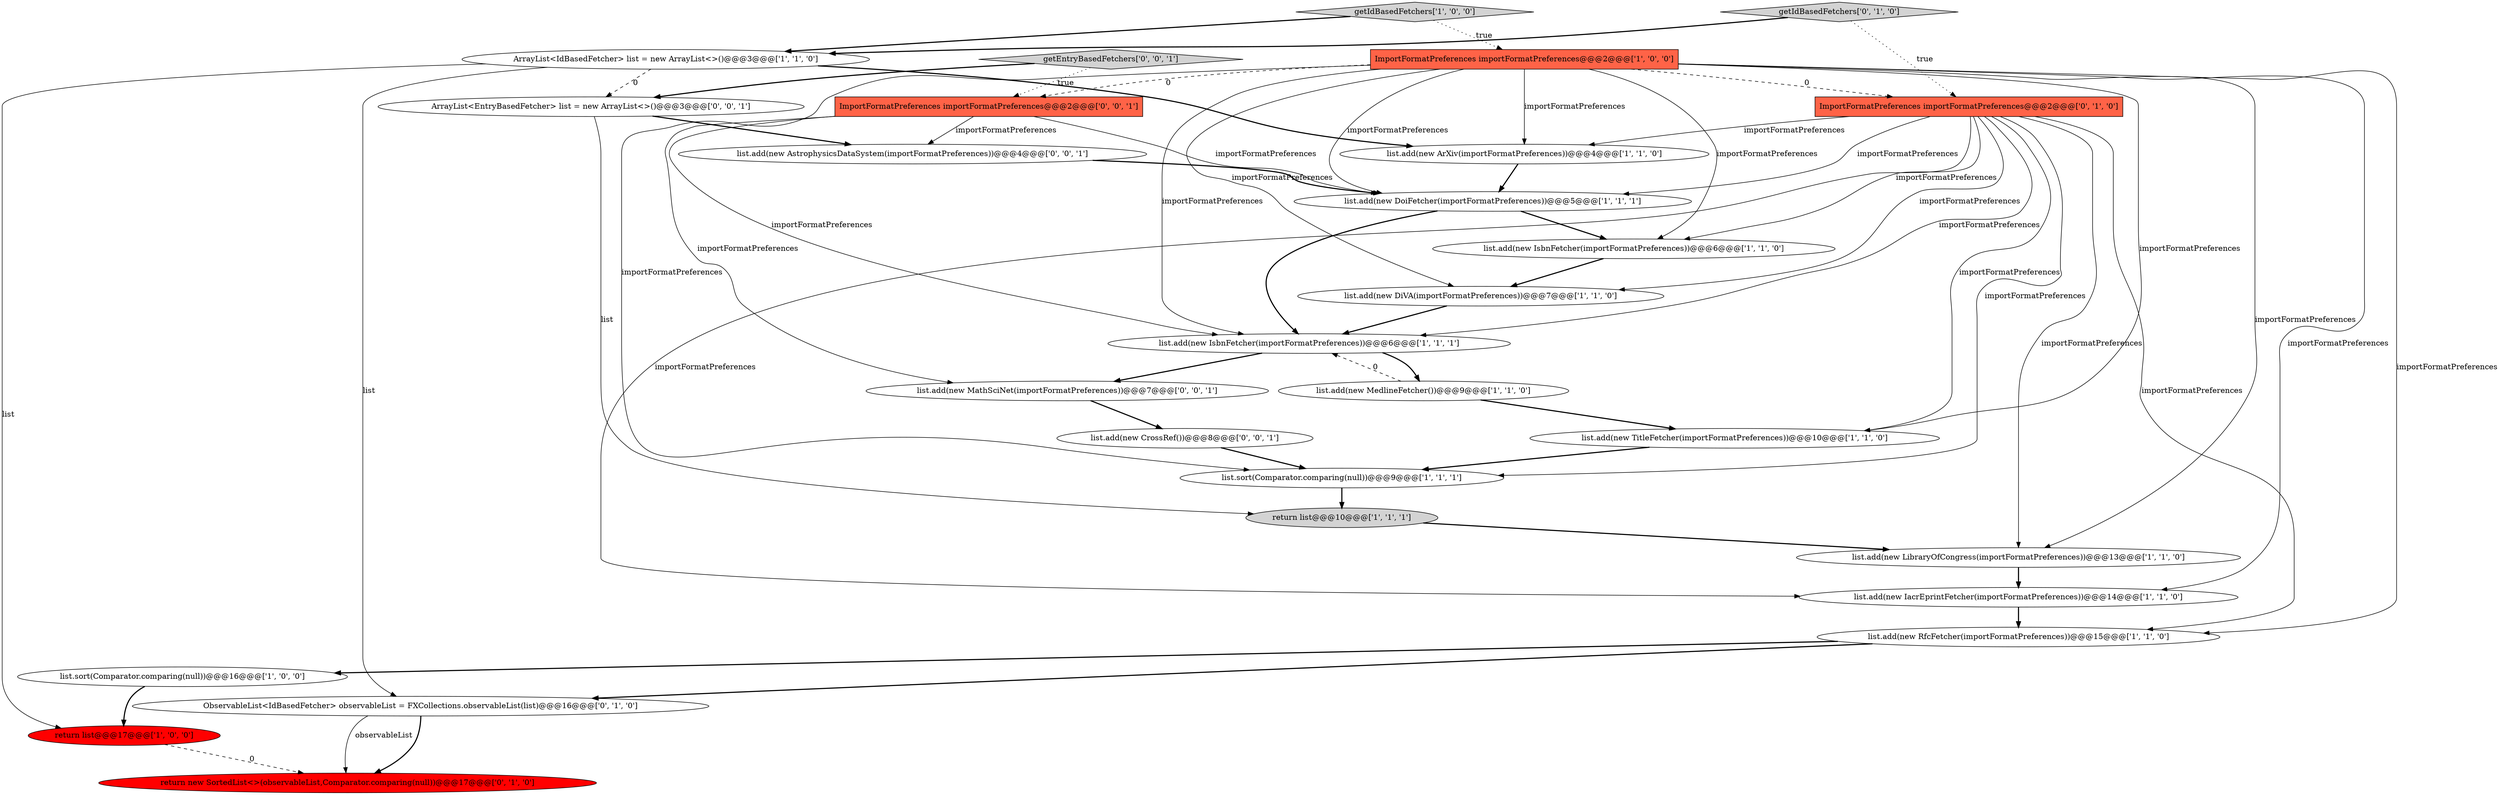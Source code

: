 digraph {
14 [style = filled, label = "getIdBasedFetchers['1', '0', '0']", fillcolor = lightgray, shape = diamond image = "AAA0AAABBB1BBB"];
12 [style = filled, label = "list.add(new ArXiv(importFormatPreferences))@@@4@@@['1', '1', '0']", fillcolor = white, shape = ellipse image = "AAA0AAABBB1BBB"];
24 [style = filled, label = "ImportFormatPreferences importFormatPreferences@@@2@@@['0', '0', '1']", fillcolor = tomato, shape = box image = "AAA0AAABBB3BBB"];
18 [style = filled, label = "getIdBasedFetchers['0', '1', '0']", fillcolor = lightgray, shape = diamond image = "AAA0AAABBB2BBB"];
1 [style = filled, label = "list.add(new RfcFetcher(importFormatPreferences))@@@15@@@['1', '1', '0']", fillcolor = white, shape = ellipse image = "AAA0AAABBB1BBB"];
3 [style = filled, label = "list.add(new MedlineFetcher())@@@9@@@['1', '1', '0']", fillcolor = white, shape = ellipse image = "AAA0AAABBB1BBB"];
5 [style = filled, label = "return list@@@17@@@['1', '0', '0']", fillcolor = red, shape = ellipse image = "AAA1AAABBB1BBB"];
16 [style = filled, label = "list.add(new DiVA(importFormatPreferences))@@@7@@@['1', '1', '0']", fillcolor = white, shape = ellipse image = "AAA0AAABBB1BBB"];
13 [style = filled, label = "ArrayList<IdBasedFetcher> list = new ArrayList<>()@@@3@@@['1', '1', '0']", fillcolor = white, shape = ellipse image = "AAA0AAABBB1BBB"];
25 [style = filled, label = "list.add(new CrossRef())@@@8@@@['0', '0', '1']", fillcolor = white, shape = ellipse image = "AAA0AAABBB3BBB"];
20 [style = filled, label = "ObservableList<IdBasedFetcher> observableList = FXCollections.observableList(list)@@@16@@@['0', '1', '0']", fillcolor = white, shape = ellipse image = "AAA0AAABBB2BBB"];
6 [style = filled, label = "list.add(new TitleFetcher(importFormatPreferences))@@@10@@@['1', '1', '0']", fillcolor = white, shape = ellipse image = "AAA0AAABBB1BBB"];
0 [style = filled, label = "return list@@@10@@@['1', '1', '1']", fillcolor = lightgray, shape = ellipse image = "AAA0AAABBB1BBB"];
21 [style = filled, label = "list.add(new MathSciNet(importFormatPreferences))@@@7@@@['0', '0', '1']", fillcolor = white, shape = ellipse image = "AAA0AAABBB3BBB"];
7 [style = filled, label = "list.add(new IacrEprintFetcher(importFormatPreferences))@@@14@@@['1', '1', '0']", fillcolor = white, shape = ellipse image = "AAA0AAABBB1BBB"];
26 [style = filled, label = "list.add(new AstrophysicsDataSystem(importFormatPreferences))@@@4@@@['0', '0', '1']", fillcolor = white, shape = ellipse image = "AAA0AAABBB3BBB"];
4 [style = filled, label = "ImportFormatPreferences importFormatPreferences@@@2@@@['1', '0', '0']", fillcolor = tomato, shape = box image = "AAA1AAABBB1BBB"];
22 [style = filled, label = "ArrayList<EntryBasedFetcher> list = new ArrayList<>()@@@3@@@['0', '0', '1']", fillcolor = white, shape = ellipse image = "AAA0AAABBB3BBB"];
10 [style = filled, label = "list.add(new LibraryOfCongress(importFormatPreferences))@@@13@@@['1', '1', '0']", fillcolor = white, shape = ellipse image = "AAA0AAABBB1BBB"];
11 [style = filled, label = "list.add(new DoiFetcher(importFormatPreferences))@@@5@@@['1', '1', '1']", fillcolor = white, shape = ellipse image = "AAA0AAABBB1BBB"];
23 [style = filled, label = "getEntryBasedFetchers['0', '0', '1']", fillcolor = lightgray, shape = diamond image = "AAA0AAABBB3BBB"];
2 [style = filled, label = "list.add(new IsbnFetcher(importFormatPreferences))@@@6@@@['1', '1', '0']", fillcolor = white, shape = ellipse image = "AAA0AAABBB1BBB"];
8 [style = filled, label = "list.sort(Comparator.comparing(null))@@@16@@@['1', '0', '0']", fillcolor = white, shape = ellipse image = "AAA0AAABBB1BBB"];
15 [style = filled, label = "list.add(new IsbnFetcher(importFormatPreferences))@@@6@@@['1', '1', '1']", fillcolor = white, shape = ellipse image = "AAA0AAABBB1BBB"];
19 [style = filled, label = "return new SortedList<>(observableList,Comparator.comparing(null))@@@17@@@['0', '1', '0']", fillcolor = red, shape = ellipse image = "AAA1AAABBB2BBB"];
17 [style = filled, label = "ImportFormatPreferences importFormatPreferences@@@2@@@['0', '1', '0']", fillcolor = tomato, shape = box image = "AAA1AAABBB2BBB"];
9 [style = filled, label = "list.sort(Comparator.comparing(null))@@@9@@@['1', '1', '1']", fillcolor = white, shape = ellipse image = "AAA0AAABBB1BBB"];
17->9 [style = solid, label="importFormatPreferences"];
22->26 [style = bold, label=""];
16->15 [style = bold, label=""];
7->1 [style = bold, label=""];
1->8 [style = bold, label=""];
9->0 [style = bold, label=""];
17->11 [style = solid, label="importFormatPreferences"];
4->17 [style = dashed, label="0"];
15->21 [style = bold, label=""];
24->21 [style = solid, label="importFormatPreferences"];
25->9 [style = bold, label=""];
12->11 [style = bold, label=""];
4->12 [style = solid, label="importFormatPreferences"];
1->20 [style = bold, label=""];
3->6 [style = bold, label=""];
17->16 [style = solid, label="importFormatPreferences"];
4->7 [style = solid, label="importFormatPreferences"];
17->12 [style = solid, label="importFormatPreferences"];
4->6 [style = solid, label="importFormatPreferences"];
4->11 [style = solid, label="importFormatPreferences"];
17->2 [style = solid, label="importFormatPreferences"];
17->6 [style = solid, label="importFormatPreferences"];
17->10 [style = solid, label="importFormatPreferences"];
4->9 [style = solid, label="importFormatPreferences"];
4->16 [style = solid, label="importFormatPreferences"];
13->5 [style = solid, label="list"];
15->3 [style = bold, label=""];
10->7 [style = bold, label=""];
21->25 [style = bold, label=""];
11->2 [style = bold, label=""];
4->2 [style = solid, label="importFormatPreferences"];
26->11 [style = bold, label=""];
11->15 [style = bold, label=""];
17->7 [style = solid, label="importFormatPreferences"];
13->20 [style = solid, label="list"];
0->10 [style = bold, label=""];
13->12 [style = bold, label=""];
4->1 [style = solid, label="importFormatPreferences"];
24->26 [style = solid, label="importFormatPreferences"];
23->22 [style = bold, label=""];
8->5 [style = bold, label=""];
22->0 [style = solid, label="list"];
4->15 [style = solid, label="importFormatPreferences"];
18->13 [style = bold, label=""];
3->15 [style = dashed, label="0"];
20->19 [style = solid, label="observableList"];
24->15 [style = solid, label="importFormatPreferences"];
18->17 [style = dotted, label="true"];
14->13 [style = bold, label=""];
4->24 [style = dashed, label="0"];
6->9 [style = bold, label=""];
24->11 [style = solid, label="importFormatPreferences"];
20->19 [style = bold, label=""];
14->4 [style = dotted, label="true"];
5->19 [style = dashed, label="0"];
17->15 [style = solid, label="importFormatPreferences"];
4->10 [style = solid, label="importFormatPreferences"];
23->24 [style = dotted, label="true"];
13->22 [style = dashed, label="0"];
17->1 [style = solid, label="importFormatPreferences"];
2->16 [style = bold, label=""];
}
